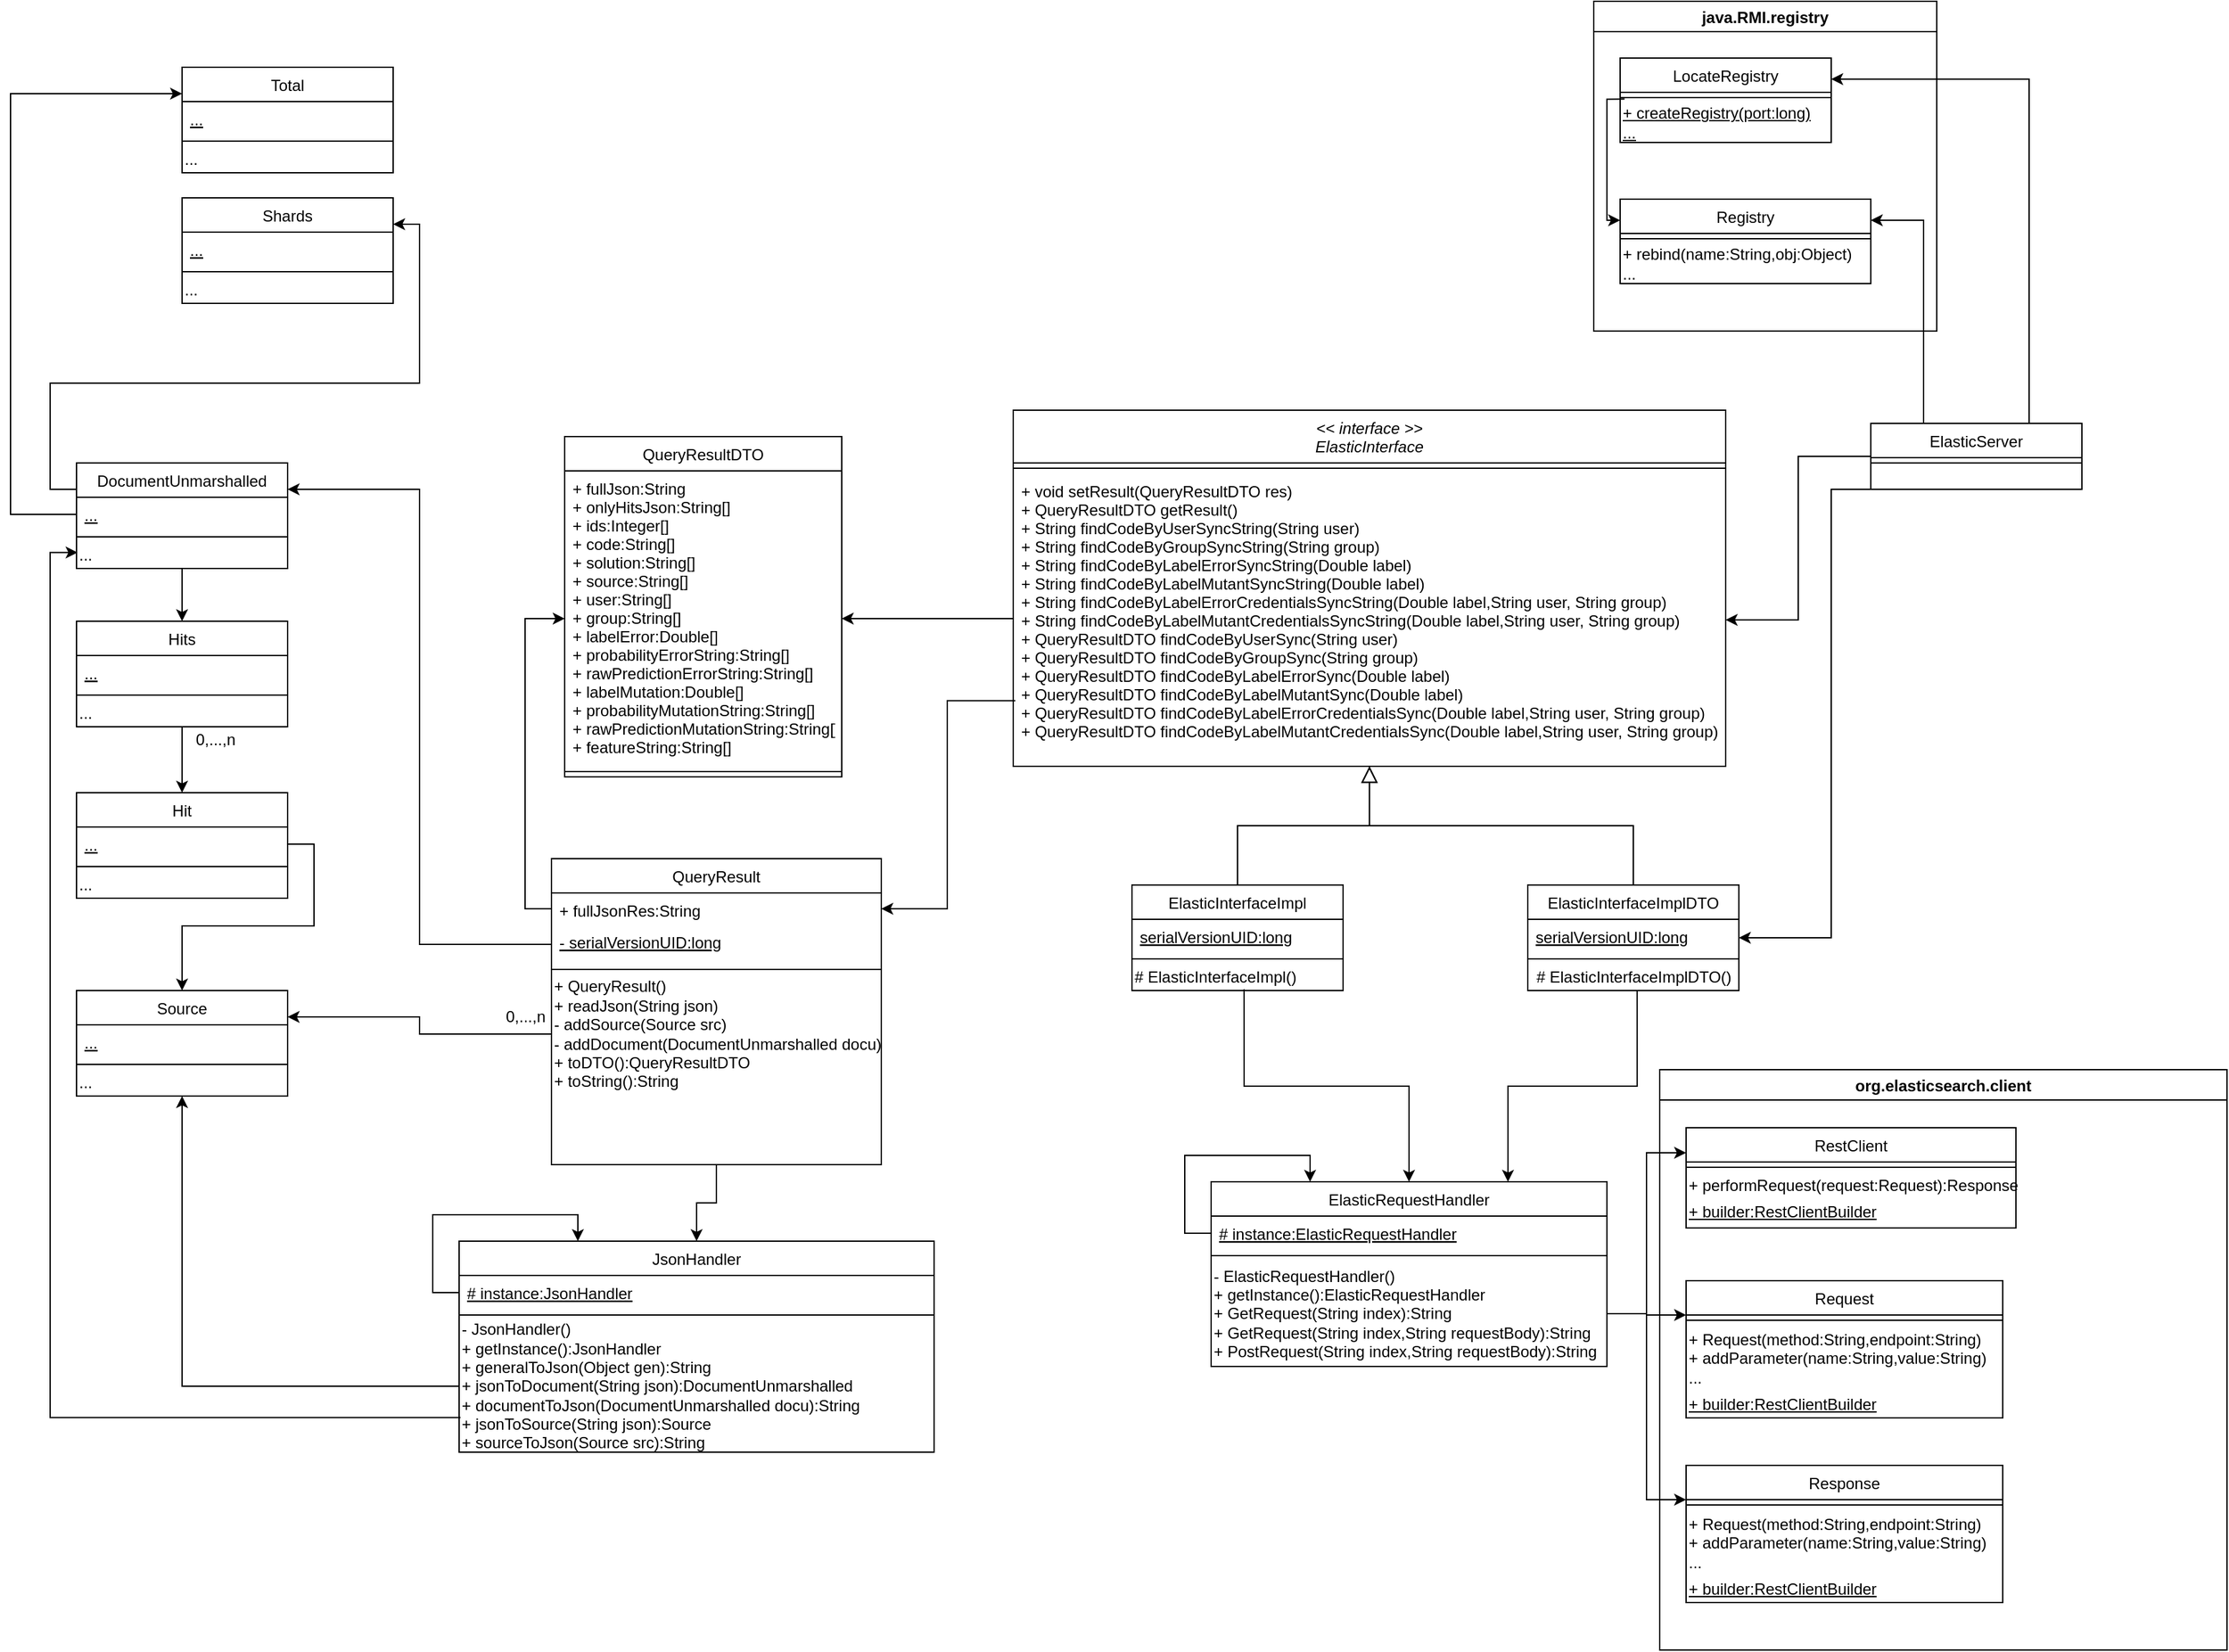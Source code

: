 <mxfile version="15.6.2" type="github"><diagram id="C5RBs43oDa-KdzZeNtuy" name="Page-1"><mxGraphModel dx="2249" dy="1893" grid="1" gridSize="10" guides="1" tooltips="1" connect="1" arrows="1" fold="1" page="1" pageScale="1" pageWidth="827" pageHeight="1169" math="0" shadow="0"><root><mxCell id="WIyWlLk6GJQsqaUBKTNV-0"/><mxCell id="WIyWlLk6GJQsqaUBKTNV-1" parent="WIyWlLk6GJQsqaUBKTNV-0"/><mxCell id="zkfFHV4jXpPFQw0GAbJ--0" value="&lt;&lt; interface &gt;&gt;&#xA;ElasticInterface" style="swimlane;fontStyle=2;align=center;verticalAlign=top;childLayout=stackLayout;horizontal=1;startSize=40;horizontalStack=0;resizeParent=1;resizeLast=0;collapsible=1;marginBottom=0;rounded=0;shadow=0;strokeWidth=1;" parent="WIyWlLk6GJQsqaUBKTNV-1" vertex="1"><mxGeometry x="-10" width="540" height="270" as="geometry"><mxRectangle x="230" y="140" width="160" height="26" as="alternateBounds"/></mxGeometry></mxCell><mxCell id="zkfFHV4jXpPFQw0GAbJ--4" value="" style="line;html=1;strokeWidth=1;align=left;verticalAlign=middle;spacingTop=-1;spacingLeft=3;spacingRight=3;rotatable=0;labelPosition=right;points=[];portConstraint=eastwest;" parent="zkfFHV4jXpPFQw0GAbJ--0" vertex="1"><mxGeometry y="40" width="540" height="8" as="geometry"/></mxCell><mxCell id="zkfFHV4jXpPFQw0GAbJ--5" value="+ void setResult(QueryResultDTO res) &#xA;+ QueryResultDTO getResult() &#xA;+ String findCodeByUserSyncString(String user) &#xA;+ String findCodeByGroupSyncString(String group) &#xA;+ String findCodeByLabelErrorSyncString(Double label) &#xA;+ String findCodeByLabelMutantSyncString(Double label) &#xA;+ String findCodeByLabelErrorCredentialsSyncString(Double label,String user, String group) &#xA;+ String findCodeByLabelMutantCredentialsSyncString(Double label,String user, String group) &#xA;+ QueryResultDTO findCodeByUserSync(String user) &#xA;+ QueryResultDTO findCodeByGroupSync(String group) &#xA;+ QueryResultDTO findCodeByLabelErrorSync(Double label) &#xA;+ QueryResultDTO findCodeByLabelMutantSync(Double label) &#xA;+ QueryResultDTO findCodeByLabelErrorCredentialsSync(Double label,String user, String group) &#xA;+ QueryResultDTO findCodeByLabelMutantCredentialsSync(Double label,String user, String group) &#xA;" style="text;align=left;verticalAlign=top;spacingLeft=4;spacingRight=4;overflow=hidden;rotatable=0;points=[[0,0.5],[1,0.5]];portConstraint=eastwest;" parent="zkfFHV4jXpPFQw0GAbJ--0" vertex="1"><mxGeometry y="48" width="540" height="222" as="geometry"/></mxCell><mxCell id="2bxaREs7knKv4sqMbuMS-79" style="edgeStyle=orthogonalEdgeStyle;rounded=0;orthogonalLoop=1;jettySize=auto;html=1;exitX=0.518;exitY=1.016;exitDx=0;exitDy=0;entryX=0.75;entryY=0;entryDx=0;entryDy=0;exitPerimeter=0;" parent="WIyWlLk6GJQsqaUBKTNV-1" source="2bxaREs7knKv4sqMbuMS-2" target="2bxaREs7knKv4sqMbuMS-27" edge="1"><mxGeometry relative="1" as="geometry"/></mxCell><mxCell id="zkfFHV4jXpPFQw0GAbJ--6" value="ElasticInterfaceImplDTO" style="swimlane;fontStyle=0;align=center;verticalAlign=top;childLayout=stackLayout;horizontal=1;startSize=26;horizontalStack=0;resizeParent=1;resizeLast=0;collapsible=1;marginBottom=0;rounded=0;shadow=0;strokeWidth=1;" parent="WIyWlLk6GJQsqaUBKTNV-1" vertex="1"><mxGeometry x="380" y="360" width="160" height="80" as="geometry"><mxRectangle x="130" y="380" width="160" height="26" as="alternateBounds"/></mxGeometry></mxCell><mxCell id="zkfFHV4jXpPFQw0GAbJ--8" value="serialVersionUID:long" style="text;align=left;verticalAlign=top;spacingLeft=4;spacingRight=4;overflow=hidden;rotatable=0;points=[[0,0.5],[1,0.5]];portConstraint=eastwest;rounded=0;shadow=0;html=0;fontStyle=4" parent="zkfFHV4jXpPFQw0GAbJ--6" vertex="1"><mxGeometry y="26" width="160" height="26" as="geometry"/></mxCell><mxCell id="zkfFHV4jXpPFQw0GAbJ--9" value="" style="line;html=1;strokeWidth=1;align=left;verticalAlign=middle;spacingTop=-1;spacingLeft=3;spacingRight=3;rotatable=0;labelPosition=right;points=[];portConstraint=eastwest;" parent="zkfFHV4jXpPFQw0GAbJ--6" vertex="1"><mxGeometry y="52" width="160" height="8" as="geometry"/></mxCell><mxCell id="2bxaREs7knKv4sqMbuMS-2" value="# ElasticInterfaceImplDTO()" style="text;html=1;align=center;verticalAlign=middle;resizable=0;points=[];autosize=1;strokeColor=none;fillColor=none;" parent="zkfFHV4jXpPFQw0GAbJ--6" vertex="1"><mxGeometry y="60" width="160" height="20" as="geometry"/></mxCell><mxCell id="zkfFHV4jXpPFQw0GAbJ--12" value="" style="endArrow=block;endSize=10;endFill=0;shadow=0;strokeWidth=1;rounded=0;edgeStyle=elbowEdgeStyle;elbow=vertical;" parent="WIyWlLk6GJQsqaUBKTNV-1" source="zkfFHV4jXpPFQw0GAbJ--6" target="zkfFHV4jXpPFQw0GAbJ--0" edge="1"><mxGeometry width="160" relative="1" as="geometry"><mxPoint x="200" y="203" as="sourcePoint"/><mxPoint x="200" y="203" as="targetPoint"/></mxGeometry></mxCell><mxCell id="2bxaREs7knKv4sqMbuMS-78" style="edgeStyle=orthogonalEdgeStyle;rounded=0;orthogonalLoop=1;jettySize=auto;html=1;exitX=0.531;exitY=0.947;exitDx=0;exitDy=0;exitPerimeter=0;" parent="WIyWlLk6GJQsqaUBKTNV-1" source="2bxaREs7knKv4sqMbuMS-0" target="2bxaREs7knKv4sqMbuMS-27" edge="1"><mxGeometry relative="1" as="geometry"/></mxCell><mxCell id="zkfFHV4jXpPFQw0GAbJ--13" value="ElasticInterfaceImpl" style="swimlane;fontStyle=0;align=center;verticalAlign=top;childLayout=stackLayout;horizontal=1;startSize=26;horizontalStack=0;resizeParent=1;resizeLast=0;collapsible=1;marginBottom=0;rounded=0;shadow=0;strokeWidth=1;" parent="WIyWlLk6GJQsqaUBKTNV-1" vertex="1"><mxGeometry x="80" y="360" width="160" height="80" as="geometry"><mxRectangle x="340" y="380" width="170" height="26" as="alternateBounds"/></mxGeometry></mxCell><mxCell id="zkfFHV4jXpPFQw0GAbJ--14" value="serialVersionUID:long" style="text;align=left;verticalAlign=top;spacingLeft=4;spacingRight=4;overflow=hidden;rotatable=0;points=[[0,0.5],[1,0.5]];portConstraint=eastwest;fontStyle=4" parent="zkfFHV4jXpPFQw0GAbJ--13" vertex="1"><mxGeometry y="26" width="160" height="26" as="geometry"/></mxCell><mxCell id="zkfFHV4jXpPFQw0GAbJ--15" value="" style="line;html=1;strokeWidth=1;align=left;verticalAlign=middle;spacingTop=-1;spacingLeft=3;spacingRight=3;rotatable=0;labelPosition=right;points=[];portConstraint=eastwest;" parent="zkfFHV4jXpPFQw0GAbJ--13" vertex="1"><mxGeometry y="52" width="160" height="8" as="geometry"/></mxCell><mxCell id="2bxaREs7knKv4sqMbuMS-0" value="# ElasticInterfaceImpl()" style="text;html=1;align=left;verticalAlign=middle;resizable=0;points=[];autosize=1;strokeColor=none;fillColor=none;" parent="zkfFHV4jXpPFQw0GAbJ--13" vertex="1"><mxGeometry y="60" width="160" height="20" as="geometry"/></mxCell><mxCell id="zkfFHV4jXpPFQw0GAbJ--16" value="" style="endArrow=block;endSize=10;endFill=0;shadow=0;strokeWidth=1;rounded=0;edgeStyle=elbowEdgeStyle;elbow=vertical;" parent="WIyWlLk6GJQsqaUBKTNV-1" source="zkfFHV4jXpPFQw0GAbJ--13" target="zkfFHV4jXpPFQw0GAbJ--0" edge="1"><mxGeometry width="160" relative="1" as="geometry"><mxPoint x="210" y="373" as="sourcePoint"/><mxPoint x="310" y="271" as="targetPoint"/></mxGeometry></mxCell><mxCell id="2bxaREs7knKv4sqMbuMS-3" value="QueryResultDTO" style="swimlane;fontStyle=0;align=center;verticalAlign=top;childLayout=stackLayout;horizontal=1;startSize=26;horizontalStack=0;resizeParent=1;resizeLast=0;collapsible=1;marginBottom=0;rounded=0;shadow=0;strokeWidth=1;" parent="WIyWlLk6GJQsqaUBKTNV-1" vertex="1"><mxGeometry x="-350" y="20" width="210" height="258" as="geometry"><mxRectangle x="130" y="380" width="160" height="26" as="alternateBounds"/></mxGeometry></mxCell><mxCell id="2bxaREs7knKv4sqMbuMS-4" value="+ fullJson:String&#xA;+ onlyHitsJson:String[]&#xA;+ ids:Integer[]&#xA;+ code:String[] &#xA;+ solution:String[] &#xA;+ source:String[] &#xA;+ user:String[] &#xA;+ group:String[] &#xA;+ labelError:Double[] &#xA;+ probabilityErrorString:String[] &#xA;+ rawPredictionErrorString:String[] &#xA;+ labelMutation:Double[] &#xA;+ probabilityMutationString:String[] &#xA;+ rawPredictionMutationString:String[] &#xA;+ featureString:String[] &#xA;" style="text;align=left;verticalAlign=top;spacingLeft=4;spacingRight=4;overflow=hidden;rotatable=0;points=[[0,0.5],[1,0.5]];portConstraint=eastwest;rounded=0;shadow=0;html=0;" parent="2bxaREs7knKv4sqMbuMS-3" vertex="1"><mxGeometry y="26" width="210" height="224" as="geometry"/></mxCell><mxCell id="2bxaREs7knKv4sqMbuMS-5" value="" style="line;html=1;strokeWidth=1;align=left;verticalAlign=middle;spacingTop=-1;spacingLeft=3;spacingRight=3;rotatable=0;labelPosition=right;points=[];portConstraint=eastwest;" parent="2bxaREs7knKv4sqMbuMS-3" vertex="1"><mxGeometry y="250" width="210" height="8" as="geometry"/></mxCell><mxCell id="2bxaREs7knKv4sqMbuMS-86" style="edgeStyle=orthogonalEdgeStyle;rounded=0;orthogonalLoop=1;jettySize=auto;html=1;exitX=0.5;exitY=1;exitDx=0;exitDy=0;" parent="WIyWlLk6GJQsqaUBKTNV-1" source="2bxaREs7knKv4sqMbuMS-7" target="2bxaREs7knKv4sqMbuMS-81" edge="1"><mxGeometry relative="1" as="geometry"/></mxCell><mxCell id="2bxaREs7knKv4sqMbuMS-7" value="QueryResult" style="swimlane;fontStyle=0;align=center;verticalAlign=top;childLayout=stackLayout;horizontal=1;startSize=26;horizontalStack=0;resizeParent=1;resizeLast=0;collapsible=1;marginBottom=0;rounded=0;shadow=0;strokeWidth=1;" parent="WIyWlLk6GJQsqaUBKTNV-1" vertex="1"><mxGeometry x="-360" y="340" width="250" height="232" as="geometry"><mxRectangle x="340" y="380" width="170" height="26" as="alternateBounds"/></mxGeometry></mxCell><mxCell id="2bxaREs7knKv4sqMbuMS-8" value="+ fullJsonRes:String&#xA;" style="text;align=left;verticalAlign=top;spacingLeft=4;spacingRight=4;overflow=hidden;rotatable=0;points=[[0,0.5],[1,0.5]];portConstraint=eastwest;fontStyle=0" parent="2bxaREs7knKv4sqMbuMS-7" vertex="1"><mxGeometry y="26" width="250" height="24" as="geometry"/></mxCell><mxCell id="2bxaREs7knKv4sqMbuMS-12" value="- serialVersionUID:long" style="text;align=left;verticalAlign=top;spacingLeft=4;spacingRight=4;overflow=hidden;rotatable=0;points=[[0,0.5],[1,0.5]];portConstraint=eastwest;fontStyle=4" parent="2bxaREs7knKv4sqMbuMS-7" vertex="1"><mxGeometry y="50" width="250" height="30" as="geometry"/></mxCell><mxCell id="2bxaREs7knKv4sqMbuMS-9" value="" style="line;html=1;strokeWidth=1;align=left;verticalAlign=middle;spacingTop=-1;spacingLeft=3;spacingRight=3;rotatable=0;labelPosition=right;points=[];portConstraint=eastwest;" parent="2bxaREs7knKv4sqMbuMS-7" vertex="1"><mxGeometry y="80" width="250" height="8" as="geometry"/></mxCell><mxCell id="2bxaREs7knKv4sqMbuMS-10" value="+ QueryResult()&lt;br&gt;+ readJson(String json)&lt;br&gt;- addSource(Source src) &lt;br&gt;- addDocument(DocumentUnmarshalled docu)&lt;br&gt;+ toDTO():QueryResultDTO&lt;br&gt;+ toString():String&lt;br&gt;" style="text;html=1;align=left;verticalAlign=middle;resizable=0;points=[];autosize=1;strokeColor=none;fillColor=none;" parent="2bxaREs7knKv4sqMbuMS-7" vertex="1"><mxGeometry y="88" width="250" height="90" as="geometry"/></mxCell><mxCell id="2bxaREs7knKv4sqMbuMS-17" style="edgeStyle=orthogonalEdgeStyle;rounded=0;orthogonalLoop=1;jettySize=auto;html=1;exitX=0;exitY=0.5;exitDx=0;exitDy=0;" parent="WIyWlLk6GJQsqaUBKTNV-1" source="2bxaREs7knKv4sqMbuMS-13" target="zkfFHV4jXpPFQw0GAbJ--5" edge="1"><mxGeometry relative="1" as="geometry"/></mxCell><mxCell id="2bxaREs7knKv4sqMbuMS-22" style="edgeStyle=orthogonalEdgeStyle;rounded=0;orthogonalLoop=1;jettySize=auto;html=1;exitX=0;exitY=0.75;exitDx=0;exitDy=0;entryX=1;entryY=0.5;entryDx=0;entryDy=0;" parent="WIyWlLk6GJQsqaUBKTNV-1" source="2bxaREs7knKv4sqMbuMS-13" target="zkfFHV4jXpPFQw0GAbJ--6" edge="1"><mxGeometry relative="1" as="geometry"><Array as="points"><mxPoint x="640" y="60"/><mxPoint x="610" y="60"/><mxPoint x="610" y="400"/></Array></mxGeometry></mxCell><mxCell id="2bxaREs7knKv4sqMbuMS-97" style="edgeStyle=orthogonalEdgeStyle;rounded=0;orthogonalLoop=1;jettySize=auto;html=1;exitX=0.25;exitY=0;exitDx=0;exitDy=0;entryX=1;entryY=0.25;entryDx=0;entryDy=0;" parent="WIyWlLk6GJQsqaUBKTNV-1" source="2bxaREs7knKv4sqMbuMS-13" target="2bxaREs7knKv4sqMbuMS-92" edge="1"><mxGeometry relative="1" as="geometry"/></mxCell><mxCell id="2bxaREs7knKv4sqMbuMS-98" style="edgeStyle=orthogonalEdgeStyle;rounded=0;orthogonalLoop=1;jettySize=auto;html=1;exitX=0.75;exitY=0;exitDx=0;exitDy=0;entryX=1;entryY=0.25;entryDx=0;entryDy=0;" parent="WIyWlLk6GJQsqaUBKTNV-1" source="2bxaREs7knKv4sqMbuMS-13" target="2bxaREs7knKv4sqMbuMS-90" edge="1"><mxGeometry relative="1" as="geometry"><Array as="points"><mxPoint x="760" y="-251"/></Array></mxGeometry></mxCell><mxCell id="2bxaREs7knKv4sqMbuMS-13" value="ElasticServer" style="swimlane;fontStyle=0;align=center;verticalAlign=top;childLayout=stackLayout;horizontal=1;startSize=26;horizontalStack=0;resizeParent=1;resizeLast=0;collapsible=1;marginBottom=0;rounded=0;shadow=0;strokeWidth=1;" parent="WIyWlLk6GJQsqaUBKTNV-1" vertex="1"><mxGeometry x="640" y="10" width="160" height="50" as="geometry"><mxRectangle x="340" y="380" width="170" height="26" as="alternateBounds"/></mxGeometry></mxCell><mxCell id="2bxaREs7knKv4sqMbuMS-15" value="" style="line;html=1;strokeWidth=1;align=left;verticalAlign=middle;spacingTop=-1;spacingLeft=3;spacingRight=3;rotatable=0;labelPosition=right;points=[];portConstraint=eastwest;" parent="2bxaREs7knKv4sqMbuMS-13" vertex="1"><mxGeometry y="26" width="160" height="8" as="geometry"/></mxCell><mxCell id="2bxaREs7knKv4sqMbuMS-18" style="edgeStyle=orthogonalEdgeStyle;rounded=0;orthogonalLoop=1;jettySize=auto;html=1;exitX=0;exitY=0.5;exitDx=0;exitDy=0;" parent="WIyWlLk6GJQsqaUBKTNV-1" source="zkfFHV4jXpPFQw0GAbJ--5" target="2bxaREs7knKv4sqMbuMS-4" edge="1"><mxGeometry relative="1" as="geometry"><Array as="points"><mxPoint x="-10" y="158"/></Array></mxGeometry></mxCell><mxCell id="2bxaREs7knKv4sqMbuMS-20" style="edgeStyle=orthogonalEdgeStyle;rounded=0;orthogonalLoop=1;jettySize=auto;html=1;exitX=0.003;exitY=0.776;exitDx=0;exitDy=0;exitPerimeter=0;" parent="WIyWlLk6GJQsqaUBKTNV-1" source="zkfFHV4jXpPFQw0GAbJ--5" target="2bxaREs7knKv4sqMbuMS-8" edge="1"><mxGeometry relative="1" as="geometry"/></mxCell><mxCell id="2bxaREs7knKv4sqMbuMS-21" style="edgeStyle=orthogonalEdgeStyle;rounded=0;orthogonalLoop=1;jettySize=auto;html=1;entryX=0;entryY=0.5;entryDx=0;entryDy=0;" parent="WIyWlLk6GJQsqaUBKTNV-1" source="2bxaREs7knKv4sqMbuMS-8" target="2bxaREs7knKv4sqMbuMS-4" edge="1"><mxGeometry relative="1" as="geometry"/></mxCell><mxCell id="2bxaREs7knKv4sqMbuMS-23" value="DocumentUnmarshalled" style="swimlane;fontStyle=0;align=center;verticalAlign=top;childLayout=stackLayout;horizontal=1;startSize=26;horizontalStack=0;resizeParent=1;resizeLast=0;collapsible=1;marginBottom=0;rounded=0;shadow=0;strokeWidth=1;" parent="WIyWlLk6GJQsqaUBKTNV-1" vertex="1"><mxGeometry x="-720" y="40" width="160" height="80" as="geometry"><mxRectangle x="340" y="380" width="170" height="26" as="alternateBounds"/></mxGeometry></mxCell><mxCell id="2bxaREs7knKv4sqMbuMS-24" value="..." style="text;align=left;verticalAlign=top;spacingLeft=4;spacingRight=4;overflow=hidden;rotatable=0;points=[[0,0.5],[1,0.5]];portConstraint=eastwest;fontStyle=4" parent="2bxaREs7knKv4sqMbuMS-23" vertex="1"><mxGeometry y="26" width="160" height="26" as="geometry"/></mxCell><mxCell id="2bxaREs7knKv4sqMbuMS-25" value="" style="line;html=1;strokeWidth=1;align=left;verticalAlign=middle;spacingTop=-1;spacingLeft=3;spacingRight=3;rotatable=0;labelPosition=right;points=[];portConstraint=eastwest;" parent="2bxaREs7knKv4sqMbuMS-23" vertex="1"><mxGeometry y="52" width="160" height="8" as="geometry"/></mxCell><mxCell id="2bxaREs7knKv4sqMbuMS-26" value="..." style="text;html=1;align=left;verticalAlign=middle;resizable=0;points=[];autosize=1;strokeColor=none;fillColor=none;" parent="2bxaREs7knKv4sqMbuMS-23" vertex="1"><mxGeometry y="60" width="160" height="20" as="geometry"/></mxCell><mxCell id="2bxaREs7knKv4sqMbuMS-27" value="ElasticRequestHandler" style="swimlane;fontStyle=0;align=center;verticalAlign=top;childLayout=stackLayout;horizontal=1;startSize=26;horizontalStack=0;resizeParent=1;resizeLast=0;collapsible=1;marginBottom=0;rounded=0;shadow=0;strokeWidth=1;" parent="WIyWlLk6GJQsqaUBKTNV-1" vertex="1"><mxGeometry x="140" y="585" width="300" height="140" as="geometry"><mxRectangle x="130" y="380" width="160" height="26" as="alternateBounds"/></mxGeometry></mxCell><mxCell id="2bxaREs7knKv4sqMbuMS-80" style="edgeStyle=orthogonalEdgeStyle;rounded=0;orthogonalLoop=1;jettySize=auto;html=1;exitX=0;exitY=0.5;exitDx=0;exitDy=0;entryX=0.25;entryY=0;entryDx=0;entryDy=0;" parent="2bxaREs7knKv4sqMbuMS-27" source="2bxaREs7knKv4sqMbuMS-28" target="2bxaREs7knKv4sqMbuMS-27" edge="1"><mxGeometry relative="1" as="geometry"><Array as="points"><mxPoint x="-20" y="39"/><mxPoint x="-20" y="-20"/><mxPoint x="75" y="-20"/></Array></mxGeometry></mxCell><mxCell id="2bxaREs7knKv4sqMbuMS-28" value="# instance:ElasticRequestHandler" style="text;align=left;verticalAlign=top;spacingLeft=4;spacingRight=4;overflow=hidden;rotatable=0;points=[[0,0.5],[1,0.5]];portConstraint=eastwest;rounded=0;shadow=0;html=0;fontStyle=4" parent="2bxaREs7knKv4sqMbuMS-27" vertex="1"><mxGeometry y="26" width="300" height="26" as="geometry"/></mxCell><mxCell id="2bxaREs7knKv4sqMbuMS-29" value="" style="line;html=1;strokeWidth=1;align=left;verticalAlign=middle;spacingTop=-1;spacingLeft=3;spacingRight=3;rotatable=0;labelPosition=right;points=[];portConstraint=eastwest;" parent="2bxaREs7knKv4sqMbuMS-27" vertex="1"><mxGeometry y="52" width="300" height="8" as="geometry"/></mxCell><mxCell id="2bxaREs7knKv4sqMbuMS-30" value="- ElasticRequestHandler()&lt;br&gt;+ getInstance():ElasticRequestHandler&lt;br&gt;+ GetRequest(String index):String&lt;br&gt;+ GetRequest(String index,String requestBody):String&lt;br&gt;+ PostRequest(String index,String requestBody):String&lt;br&gt;" style="text;html=1;align=left;verticalAlign=middle;resizable=0;points=[];autosize=1;strokeColor=none;fillColor=none;" parent="2bxaREs7knKv4sqMbuMS-27" vertex="1"><mxGeometry y="60" width="300" height="80" as="geometry"/></mxCell><mxCell id="2bxaREs7knKv4sqMbuMS-31" value="Hit" style="swimlane;fontStyle=0;align=center;verticalAlign=top;childLayout=stackLayout;horizontal=1;startSize=26;horizontalStack=0;resizeParent=1;resizeLast=0;collapsible=1;marginBottom=0;rounded=0;shadow=0;strokeWidth=1;" parent="WIyWlLk6GJQsqaUBKTNV-1" vertex="1"><mxGeometry x="-720" y="290" width="160" height="80" as="geometry"><mxRectangle x="340" y="380" width="170" height="26" as="alternateBounds"/></mxGeometry></mxCell><mxCell id="2bxaREs7knKv4sqMbuMS-32" value="..." style="text;align=left;verticalAlign=top;spacingLeft=4;spacingRight=4;overflow=hidden;rotatable=0;points=[[0,0.5],[1,0.5]];portConstraint=eastwest;fontStyle=4" parent="2bxaREs7knKv4sqMbuMS-31" vertex="1"><mxGeometry y="26" width="160" height="26" as="geometry"/></mxCell><mxCell id="2bxaREs7knKv4sqMbuMS-33" value="" style="line;html=1;strokeWidth=1;align=left;verticalAlign=middle;spacingTop=-1;spacingLeft=3;spacingRight=3;rotatable=0;labelPosition=right;points=[];portConstraint=eastwest;" parent="2bxaREs7knKv4sqMbuMS-31" vertex="1"><mxGeometry y="52" width="160" height="8" as="geometry"/></mxCell><mxCell id="2bxaREs7knKv4sqMbuMS-34" value="..." style="text;html=1;align=left;verticalAlign=middle;resizable=0;points=[];autosize=1;strokeColor=none;fillColor=none;" parent="2bxaREs7knKv4sqMbuMS-31" vertex="1"><mxGeometry y="60" width="160" height="20" as="geometry"/></mxCell><mxCell id="2bxaREs7knKv4sqMbuMS-35" value="Hits" style="swimlane;fontStyle=0;align=center;verticalAlign=top;childLayout=stackLayout;horizontal=1;startSize=26;horizontalStack=0;resizeParent=1;resizeLast=0;collapsible=1;marginBottom=0;rounded=0;shadow=0;strokeWidth=1;" parent="WIyWlLk6GJQsqaUBKTNV-1" vertex="1"><mxGeometry x="-720" y="160" width="160" height="80" as="geometry"><mxRectangle x="340" y="380" width="170" height="26" as="alternateBounds"/></mxGeometry></mxCell><mxCell id="2bxaREs7knKv4sqMbuMS-36" value="..." style="text;align=left;verticalAlign=top;spacingLeft=4;spacingRight=4;overflow=hidden;rotatable=0;points=[[0,0.5],[1,0.5]];portConstraint=eastwest;fontStyle=4" parent="2bxaREs7knKv4sqMbuMS-35" vertex="1"><mxGeometry y="26" width="160" height="26" as="geometry"/></mxCell><mxCell id="2bxaREs7knKv4sqMbuMS-37" value="" style="line;html=1;strokeWidth=1;align=left;verticalAlign=middle;spacingTop=-1;spacingLeft=3;spacingRight=3;rotatable=0;labelPosition=right;points=[];portConstraint=eastwest;" parent="2bxaREs7knKv4sqMbuMS-35" vertex="1"><mxGeometry y="52" width="160" height="8" as="geometry"/></mxCell><mxCell id="2bxaREs7knKv4sqMbuMS-38" value="..." style="text;html=1;align=left;verticalAlign=middle;resizable=0;points=[];autosize=1;strokeColor=none;fillColor=none;" parent="2bxaREs7knKv4sqMbuMS-35" vertex="1"><mxGeometry y="60" width="160" height="20" as="geometry"/></mxCell><mxCell id="2bxaREs7knKv4sqMbuMS-39" value="Total" style="swimlane;fontStyle=0;align=center;verticalAlign=top;childLayout=stackLayout;horizontal=1;startSize=26;horizontalStack=0;resizeParent=1;resizeLast=0;collapsible=1;marginBottom=0;rounded=0;shadow=0;strokeWidth=1;" parent="WIyWlLk6GJQsqaUBKTNV-1" vertex="1"><mxGeometry x="-640" y="-260" width="160" height="80" as="geometry"><mxRectangle x="340" y="380" width="170" height="26" as="alternateBounds"/></mxGeometry></mxCell><mxCell id="2bxaREs7knKv4sqMbuMS-40" value="..." style="text;align=left;verticalAlign=top;spacingLeft=4;spacingRight=4;overflow=hidden;rotatable=0;points=[[0,0.5],[1,0.5]];portConstraint=eastwest;fontStyle=4" parent="2bxaREs7knKv4sqMbuMS-39" vertex="1"><mxGeometry y="26" width="160" height="26" as="geometry"/></mxCell><mxCell id="2bxaREs7knKv4sqMbuMS-41" value="" style="line;html=1;strokeWidth=1;align=left;verticalAlign=middle;spacingTop=-1;spacingLeft=3;spacingRight=3;rotatable=0;labelPosition=right;points=[];portConstraint=eastwest;" parent="2bxaREs7knKv4sqMbuMS-39" vertex="1"><mxGeometry y="52" width="160" height="8" as="geometry"/></mxCell><mxCell id="2bxaREs7knKv4sqMbuMS-42" value="..." style="text;html=1;align=left;verticalAlign=middle;resizable=0;points=[];autosize=1;strokeColor=none;fillColor=none;" parent="2bxaREs7knKv4sqMbuMS-39" vertex="1"><mxGeometry y="60" width="160" height="20" as="geometry"/></mxCell><mxCell id="2bxaREs7knKv4sqMbuMS-43" value="Shards" style="swimlane;fontStyle=0;align=center;verticalAlign=top;childLayout=stackLayout;horizontal=1;startSize=26;horizontalStack=0;resizeParent=1;resizeLast=0;collapsible=1;marginBottom=0;rounded=0;shadow=0;strokeWidth=1;" parent="WIyWlLk6GJQsqaUBKTNV-1" vertex="1"><mxGeometry x="-640" y="-161" width="160" height="80" as="geometry"><mxRectangle x="340" y="380" width="170" height="26" as="alternateBounds"/></mxGeometry></mxCell><mxCell id="2bxaREs7knKv4sqMbuMS-44" value="..." style="text;align=left;verticalAlign=top;spacingLeft=4;spacingRight=4;overflow=hidden;rotatable=0;points=[[0,0.5],[1,0.5]];portConstraint=eastwest;fontStyle=4" parent="2bxaREs7knKv4sqMbuMS-43" vertex="1"><mxGeometry y="26" width="160" height="26" as="geometry"/></mxCell><mxCell id="2bxaREs7knKv4sqMbuMS-45" value="" style="line;html=1;strokeWidth=1;align=left;verticalAlign=middle;spacingTop=-1;spacingLeft=3;spacingRight=3;rotatable=0;labelPosition=right;points=[];portConstraint=eastwest;" parent="2bxaREs7knKv4sqMbuMS-43" vertex="1"><mxGeometry y="52" width="160" height="8" as="geometry"/></mxCell><mxCell id="2bxaREs7knKv4sqMbuMS-46" value="..." style="text;html=1;align=left;verticalAlign=middle;resizable=0;points=[];autosize=1;strokeColor=none;fillColor=none;" parent="2bxaREs7knKv4sqMbuMS-43" vertex="1"><mxGeometry y="60" width="160" height="20" as="geometry"/></mxCell><mxCell id="2bxaREs7knKv4sqMbuMS-47" value="Source" style="swimlane;fontStyle=0;align=center;verticalAlign=top;childLayout=stackLayout;horizontal=1;startSize=26;horizontalStack=0;resizeParent=1;resizeLast=0;collapsible=1;marginBottom=0;rounded=0;shadow=0;strokeWidth=1;" parent="WIyWlLk6GJQsqaUBKTNV-1" vertex="1"><mxGeometry x="-720" y="440" width="160" height="80" as="geometry"><mxRectangle x="340" y="380" width="170" height="26" as="alternateBounds"/></mxGeometry></mxCell><mxCell id="2bxaREs7knKv4sqMbuMS-48" value="..." style="text;align=left;verticalAlign=top;spacingLeft=4;spacingRight=4;overflow=hidden;rotatable=0;points=[[0,0.5],[1,0.5]];portConstraint=eastwest;fontStyle=4" parent="2bxaREs7knKv4sqMbuMS-47" vertex="1"><mxGeometry y="26" width="160" height="26" as="geometry"/></mxCell><mxCell id="2bxaREs7knKv4sqMbuMS-49" value="" style="line;html=1;strokeWidth=1;align=left;verticalAlign=middle;spacingTop=-1;spacingLeft=3;spacingRight=3;rotatable=0;labelPosition=right;points=[];portConstraint=eastwest;" parent="2bxaREs7knKv4sqMbuMS-47" vertex="1"><mxGeometry y="52" width="160" height="8" as="geometry"/></mxCell><mxCell id="2bxaREs7knKv4sqMbuMS-50" value="..." style="text;html=1;align=left;verticalAlign=middle;resizable=0;points=[];autosize=1;strokeColor=none;fillColor=none;" parent="2bxaREs7knKv4sqMbuMS-47" vertex="1"><mxGeometry y="60" width="160" height="20" as="geometry"/></mxCell><mxCell id="2bxaREs7knKv4sqMbuMS-51" style="edgeStyle=orthogonalEdgeStyle;rounded=0;orthogonalLoop=1;jettySize=auto;html=1;exitX=1;exitY=0.5;exitDx=0;exitDy=0;entryX=0.5;entryY=0;entryDx=0;entryDy=0;" parent="WIyWlLk6GJQsqaUBKTNV-1" source="2bxaREs7knKv4sqMbuMS-32" target="2bxaREs7knKv4sqMbuMS-47" edge="1"><mxGeometry relative="1" as="geometry"/></mxCell><mxCell id="2bxaREs7knKv4sqMbuMS-52" style="edgeStyle=orthogonalEdgeStyle;rounded=0;orthogonalLoop=1;jettySize=auto;html=1;entryX=0.5;entryY=0;entryDx=0;entryDy=0;" parent="WIyWlLk6GJQsqaUBKTNV-1" source="2bxaREs7knKv4sqMbuMS-38" target="2bxaREs7knKv4sqMbuMS-31" edge="1"><mxGeometry relative="1" as="geometry"><mxPoint x="-640" y="240" as="sourcePoint"/></mxGeometry></mxCell><mxCell id="2bxaREs7knKv4sqMbuMS-53" style="edgeStyle=orthogonalEdgeStyle;rounded=0;orthogonalLoop=1;jettySize=auto;html=1;entryX=0.5;entryY=0;entryDx=0;entryDy=0;" parent="WIyWlLk6GJQsqaUBKTNV-1" source="2bxaREs7knKv4sqMbuMS-26" target="2bxaREs7knKv4sqMbuMS-35" edge="1"><mxGeometry relative="1" as="geometry"/></mxCell><mxCell id="2bxaREs7knKv4sqMbuMS-54" value="0,...,n" style="text;html=1;align=center;verticalAlign=middle;resizable=0;points=[];autosize=1;strokeColor=none;fillColor=none;" parent="WIyWlLk6GJQsqaUBKTNV-1" vertex="1"><mxGeometry x="-640" y="240" width="50" height="20" as="geometry"/></mxCell><mxCell id="2bxaREs7knKv4sqMbuMS-55" style="edgeStyle=orthogonalEdgeStyle;rounded=0;orthogonalLoop=1;jettySize=auto;html=1;exitX=0;exitY=0.5;exitDx=0;exitDy=0;entryX=0;entryY=0.25;entryDx=0;entryDy=0;" parent="WIyWlLk6GJQsqaUBKTNV-1" source="2bxaREs7knKv4sqMbuMS-24" target="2bxaREs7knKv4sqMbuMS-39" edge="1"><mxGeometry relative="1" as="geometry"><Array as="points"><mxPoint x="-770" y="79"/><mxPoint x="-770" y="-240"/></Array></mxGeometry></mxCell><mxCell id="2bxaREs7knKv4sqMbuMS-56" style="edgeStyle=orthogonalEdgeStyle;rounded=0;orthogonalLoop=1;jettySize=auto;html=1;exitX=0;exitY=0.25;exitDx=0;exitDy=0;entryX=1;entryY=0.25;entryDx=0;entryDy=0;" parent="WIyWlLk6GJQsqaUBKTNV-1" source="2bxaREs7knKv4sqMbuMS-23" target="2bxaREs7knKv4sqMbuMS-43" edge="1"><mxGeometry relative="1" as="geometry"/></mxCell><mxCell id="2bxaREs7knKv4sqMbuMS-57" style="edgeStyle=orthogonalEdgeStyle;rounded=0;orthogonalLoop=1;jettySize=auto;html=1;entryX=1;entryY=0.25;entryDx=0;entryDy=0;" parent="WIyWlLk6GJQsqaUBKTNV-1" source="2bxaREs7knKv4sqMbuMS-12" target="2bxaREs7knKv4sqMbuMS-23" edge="1"><mxGeometry relative="1" as="geometry"/></mxCell><mxCell id="2bxaREs7knKv4sqMbuMS-58" style="edgeStyle=orthogonalEdgeStyle;rounded=0;orthogonalLoop=1;jettySize=auto;html=1;entryX=1;entryY=0.25;entryDx=0;entryDy=0;" parent="WIyWlLk6GJQsqaUBKTNV-1" source="2bxaREs7knKv4sqMbuMS-10" target="2bxaREs7knKv4sqMbuMS-47" edge="1"><mxGeometry relative="1" as="geometry"/></mxCell><mxCell id="2bxaREs7knKv4sqMbuMS-59" value="0,...,n" style="text;html=1;align=center;verticalAlign=middle;resizable=0;points=[];autosize=1;strokeColor=none;fillColor=none;" parent="WIyWlLk6GJQsqaUBKTNV-1" vertex="1"><mxGeometry x="-405" y="450" width="50" height="20" as="geometry"/></mxCell><mxCell id="2bxaREs7knKv4sqMbuMS-60" value="org.elasticsearch.client" style="swimlane;align=center;" parent="WIyWlLk6GJQsqaUBKTNV-1" vertex="1"><mxGeometry x="480" y="500" width="430" height="440" as="geometry"/></mxCell><mxCell id="2bxaREs7knKv4sqMbuMS-61" value="RestClient" style="swimlane;fontStyle=0;align=center;verticalAlign=top;childLayout=stackLayout;horizontal=1;startSize=26;horizontalStack=0;resizeParent=1;resizeLast=0;collapsible=1;marginBottom=0;rounded=0;shadow=0;strokeWidth=1;" parent="2bxaREs7knKv4sqMbuMS-60" vertex="1"><mxGeometry x="20" y="44" width="250" height="76" as="geometry"><mxRectangle x="130" y="380" width="160" height="26" as="alternateBounds"/></mxGeometry></mxCell><mxCell id="2bxaREs7knKv4sqMbuMS-63" value="" style="line;html=1;strokeWidth=1;align=left;verticalAlign=middle;spacingTop=-1;spacingLeft=3;spacingRight=3;rotatable=0;labelPosition=right;points=[];portConstraint=eastwest;" parent="2bxaREs7knKv4sqMbuMS-61" vertex="1"><mxGeometry y="26" width="250" height="8" as="geometry"/></mxCell><mxCell id="2bxaREs7knKv4sqMbuMS-64" value="+ performRequest(request:Request):Response" style="text;html=1;align=left;verticalAlign=middle;resizable=0;points=[];autosize=1;strokeColor=none;fillColor=none;" parent="2bxaREs7knKv4sqMbuMS-61" vertex="1"><mxGeometry y="34" width="250" height="20" as="geometry"/></mxCell><mxCell id="2bxaREs7knKv4sqMbuMS-65" value="&lt;div align=&quot;left&quot;&gt;+ builder:RestClientBuilder&lt;br&gt;&lt;/div&gt;" style="text;html=1;align=left;verticalAlign=middle;resizable=0;points=[];autosize=1;strokeColor=none;fillColor=none;fontStyle=4" parent="2bxaREs7knKv4sqMbuMS-61" vertex="1"><mxGeometry y="54" width="250" height="20" as="geometry"/></mxCell><mxCell id="2bxaREs7knKv4sqMbuMS-68" value="Request" style="swimlane;fontStyle=0;align=center;verticalAlign=top;childLayout=stackLayout;horizontal=1;startSize=26;horizontalStack=0;resizeParent=1;resizeLast=0;collapsible=1;marginBottom=0;rounded=0;shadow=0;strokeWidth=1;" parent="2bxaREs7knKv4sqMbuMS-60" vertex="1"><mxGeometry x="20" y="160" width="240" height="104" as="geometry"><mxRectangle x="130" y="380" width="160" height="26" as="alternateBounds"/></mxGeometry></mxCell><mxCell id="2bxaREs7knKv4sqMbuMS-69" value="" style="line;html=1;strokeWidth=1;align=left;verticalAlign=middle;spacingTop=-1;spacingLeft=3;spacingRight=3;rotatable=0;labelPosition=right;points=[];portConstraint=eastwest;" parent="2bxaREs7knKv4sqMbuMS-68" vertex="1"><mxGeometry y="26" width="240" height="8" as="geometry"/></mxCell><mxCell id="2bxaREs7knKv4sqMbuMS-70" value="&lt;div&gt;+ Request(method:String,endpoint:String)&lt;/div&gt;&lt;div&gt;+ addParameter(name:String,value:String)&lt;/div&gt;..." style="text;html=1;align=left;verticalAlign=middle;resizable=0;points=[];autosize=1;strokeColor=none;fillColor=none;" parent="2bxaREs7knKv4sqMbuMS-68" vertex="1"><mxGeometry y="34" width="240" height="50" as="geometry"/></mxCell><mxCell id="2bxaREs7knKv4sqMbuMS-71" value="&lt;div align=&quot;left&quot;&gt;+ builder:RestClientBuilder&lt;br&gt;&lt;/div&gt;" style="text;html=1;align=left;verticalAlign=middle;resizable=0;points=[];autosize=1;strokeColor=none;fillColor=none;fontStyle=4" parent="2bxaREs7knKv4sqMbuMS-68" vertex="1"><mxGeometry y="84" width="240" height="20" as="geometry"/></mxCell><mxCell id="2bxaREs7knKv4sqMbuMS-73" value="Response" style="swimlane;fontStyle=0;align=center;verticalAlign=top;childLayout=stackLayout;horizontal=1;startSize=26;horizontalStack=0;resizeParent=1;resizeLast=0;collapsible=1;marginBottom=0;rounded=0;shadow=0;strokeWidth=1;" parent="2bxaREs7knKv4sqMbuMS-60" vertex="1"><mxGeometry x="20" y="300" width="240" height="104" as="geometry"><mxRectangle x="130" y="380" width="160" height="26" as="alternateBounds"/></mxGeometry></mxCell><mxCell id="2bxaREs7knKv4sqMbuMS-74" value="" style="line;html=1;strokeWidth=1;align=left;verticalAlign=middle;spacingTop=-1;spacingLeft=3;spacingRight=3;rotatable=0;labelPosition=right;points=[];portConstraint=eastwest;" parent="2bxaREs7knKv4sqMbuMS-73" vertex="1"><mxGeometry y="26" width="240" height="8" as="geometry"/></mxCell><mxCell id="2bxaREs7knKv4sqMbuMS-75" value="&lt;div&gt;+ Request(method:String,endpoint:String)&lt;/div&gt;&lt;div&gt;+ addParameter(name:String,value:String)&lt;/div&gt;..." style="text;html=1;align=left;verticalAlign=middle;resizable=0;points=[];autosize=1;strokeColor=none;fillColor=none;" parent="2bxaREs7knKv4sqMbuMS-73" vertex="1"><mxGeometry y="34" width="240" height="50" as="geometry"/></mxCell><mxCell id="2bxaREs7knKv4sqMbuMS-76" value="&lt;div align=&quot;left&quot;&gt;+ builder:RestClientBuilder&lt;br&gt;&lt;/div&gt;" style="text;html=1;align=left;verticalAlign=middle;resizable=0;points=[];autosize=1;strokeColor=none;fillColor=none;fontStyle=4" parent="2bxaREs7knKv4sqMbuMS-73" vertex="1"><mxGeometry y="84" width="240" height="20" as="geometry"/></mxCell><mxCell id="2bxaREs7knKv4sqMbuMS-67" style="edgeStyle=orthogonalEdgeStyle;rounded=0;orthogonalLoop=1;jettySize=auto;html=1;entryX=0;entryY=0.25;entryDx=0;entryDy=0;" parent="WIyWlLk6GJQsqaUBKTNV-1" source="2bxaREs7knKv4sqMbuMS-30" target="2bxaREs7knKv4sqMbuMS-61" edge="1"><mxGeometry relative="1" as="geometry"/></mxCell><mxCell id="2bxaREs7knKv4sqMbuMS-72" style="edgeStyle=orthogonalEdgeStyle;rounded=0;orthogonalLoop=1;jettySize=auto;html=1;entryX=0;entryY=0.25;entryDx=0;entryDy=0;" parent="WIyWlLk6GJQsqaUBKTNV-1" source="2bxaREs7knKv4sqMbuMS-30" target="2bxaREs7knKv4sqMbuMS-68" edge="1"><mxGeometry relative="1" as="geometry"/></mxCell><mxCell id="2bxaREs7knKv4sqMbuMS-77" style="edgeStyle=orthogonalEdgeStyle;rounded=0;orthogonalLoop=1;jettySize=auto;html=1;entryX=0;entryY=0.25;entryDx=0;entryDy=0;" parent="WIyWlLk6GJQsqaUBKTNV-1" source="2bxaREs7knKv4sqMbuMS-30" target="2bxaREs7knKv4sqMbuMS-73" edge="1"><mxGeometry relative="1" as="geometry"/></mxCell><mxCell id="2bxaREs7knKv4sqMbuMS-81" value="JsonHandler" style="swimlane;fontStyle=0;align=center;verticalAlign=top;childLayout=stackLayout;horizontal=1;startSize=26;horizontalStack=0;resizeParent=1;resizeLast=0;collapsible=1;marginBottom=0;rounded=0;shadow=0;strokeWidth=1;" parent="WIyWlLk6GJQsqaUBKTNV-1" vertex="1"><mxGeometry x="-430" y="630" width="360" height="160" as="geometry"><mxRectangle x="130" y="380" width="160" height="26" as="alternateBounds"/></mxGeometry></mxCell><mxCell id="2bxaREs7knKv4sqMbuMS-82" style="edgeStyle=orthogonalEdgeStyle;rounded=0;orthogonalLoop=1;jettySize=auto;html=1;exitX=0;exitY=0.5;exitDx=0;exitDy=0;entryX=0.25;entryY=0;entryDx=0;entryDy=0;" parent="2bxaREs7knKv4sqMbuMS-81" source="2bxaREs7knKv4sqMbuMS-83" target="2bxaREs7knKv4sqMbuMS-81" edge="1"><mxGeometry relative="1" as="geometry"><Array as="points"><mxPoint x="-20" y="39"/><mxPoint x="-20" y="-20"/><mxPoint x="90" y="-20"/></Array></mxGeometry></mxCell><mxCell id="2bxaREs7knKv4sqMbuMS-83" value="# instance:JsonHandler" style="text;align=left;verticalAlign=top;spacingLeft=4;spacingRight=4;overflow=hidden;rotatable=0;points=[[0,0.5],[1,0.5]];portConstraint=eastwest;rounded=0;shadow=0;html=0;fontStyle=4" parent="2bxaREs7knKv4sqMbuMS-81" vertex="1"><mxGeometry y="26" width="360" height="26" as="geometry"/></mxCell><mxCell id="2bxaREs7knKv4sqMbuMS-84" value="" style="line;html=1;strokeWidth=1;align=left;verticalAlign=middle;spacingTop=-1;spacingLeft=3;spacingRight=3;rotatable=0;labelPosition=right;points=[];portConstraint=eastwest;" parent="2bxaREs7knKv4sqMbuMS-81" vertex="1"><mxGeometry y="52" width="360" height="8" as="geometry"/></mxCell><mxCell id="2bxaREs7knKv4sqMbuMS-85" value="- JsonHandler()&lt;br&gt;&lt;div&gt;+ getInstance():JsonHandler&lt;/div&gt;&lt;div&gt;+ generalToJson(Object gen):String&lt;/div&gt;+ jsonToDocument(String json):DocumentUnmarshalled&lt;br&gt;+ documentToJson(DocumentUnmarshalled docu):String&lt;br&gt;+ jsonToSource(String json):Source&lt;br&gt;+ sourceToJson(Source src):String " style="text;html=1;align=left;verticalAlign=middle;resizable=0;points=[];autosize=1;strokeColor=none;fillColor=none;" parent="2bxaREs7knKv4sqMbuMS-81" vertex="1"><mxGeometry y="60" width="360" height="100" as="geometry"/></mxCell><mxCell id="2bxaREs7knKv4sqMbuMS-87" style="edgeStyle=orthogonalEdgeStyle;rounded=0;orthogonalLoop=1;jettySize=auto;html=1;" parent="WIyWlLk6GJQsqaUBKTNV-1" source="2bxaREs7knKv4sqMbuMS-85" target="2bxaREs7knKv4sqMbuMS-50" edge="1"><mxGeometry relative="1" as="geometry"/></mxCell><mxCell id="2bxaREs7knKv4sqMbuMS-88" style="edgeStyle=orthogonalEdgeStyle;rounded=0;orthogonalLoop=1;jettySize=auto;html=1;entryX=0.005;entryY=0.395;entryDx=0;entryDy=0;entryPerimeter=0;exitX=0.003;exitY=0.738;exitDx=0;exitDy=0;exitPerimeter=0;" parent="WIyWlLk6GJQsqaUBKTNV-1" source="2bxaREs7knKv4sqMbuMS-85" target="2bxaREs7knKv4sqMbuMS-26" edge="1"><mxGeometry relative="1" as="geometry"/></mxCell><mxCell id="2bxaREs7knKv4sqMbuMS-89" value="java.RMI.registry" style="swimlane;align=center;" parent="WIyWlLk6GJQsqaUBKTNV-1" vertex="1"><mxGeometry x="430" y="-310" width="260" height="250" as="geometry"/></mxCell><mxCell id="2bxaREs7knKv4sqMbuMS-96" style="edgeStyle=orthogonalEdgeStyle;rounded=0;orthogonalLoop=1;jettySize=auto;html=1;exitX=0.021;exitY=-0.095;exitDx=0;exitDy=0;entryX=0;entryY=0.25;entryDx=0;entryDy=0;exitPerimeter=0;" parent="2bxaREs7knKv4sqMbuMS-89" source="2bxaREs7knKv4sqMbuMS-94" target="2bxaREs7knKv4sqMbuMS-92" edge="1"><mxGeometry relative="1" as="geometry"><Array as="points"><mxPoint x="10" y="74"/><mxPoint x="10" y="166"/></Array></mxGeometry></mxCell><mxCell id="2bxaREs7knKv4sqMbuMS-90" value="LocateRegistry" style="swimlane;fontStyle=0;align=center;verticalAlign=top;childLayout=stackLayout;horizontal=1;startSize=26;horizontalStack=0;resizeParent=1;resizeLast=0;collapsible=1;marginBottom=0;rounded=0;shadow=0;strokeWidth=1;" parent="2bxaREs7knKv4sqMbuMS-89" vertex="1"><mxGeometry x="20" y="43" width="160" height="64" as="geometry"><mxRectangle x="340" y="380" width="170" height="26" as="alternateBounds"/></mxGeometry></mxCell><mxCell id="2bxaREs7knKv4sqMbuMS-91" value="" style="line;html=1;strokeWidth=1;align=left;verticalAlign=middle;spacingTop=-1;spacingLeft=3;spacingRight=3;rotatable=0;labelPosition=right;points=[];portConstraint=eastwest;" parent="2bxaREs7knKv4sqMbuMS-90" vertex="1"><mxGeometry y="26" width="160" height="8" as="geometry"/></mxCell><mxCell id="2bxaREs7knKv4sqMbuMS-94" value="&lt;div&gt;+ createRegistry(port:long)&lt;/div&gt;&lt;div&gt;...&lt;br&gt;&lt;/div&gt;" style="text;html=1;align=left;verticalAlign=middle;resizable=0;points=[];autosize=1;strokeColor=none;fillColor=none;fontStyle=4" parent="2bxaREs7knKv4sqMbuMS-90" vertex="1"><mxGeometry y="34" width="160" height="30" as="geometry"/></mxCell><mxCell id="2bxaREs7knKv4sqMbuMS-92" value="Registry" style="swimlane;fontStyle=0;align=center;verticalAlign=top;childLayout=stackLayout;horizontal=1;startSize=26;horizontalStack=0;resizeParent=1;resizeLast=0;collapsible=1;marginBottom=0;rounded=0;shadow=0;strokeWidth=1;" parent="2bxaREs7knKv4sqMbuMS-89" vertex="1"><mxGeometry x="20" y="150" width="190" height="64" as="geometry"><mxRectangle x="340" y="380" width="170" height="26" as="alternateBounds"/></mxGeometry></mxCell><mxCell id="2bxaREs7knKv4sqMbuMS-93" value="" style="line;html=1;strokeWidth=1;align=left;verticalAlign=middle;spacingTop=-1;spacingLeft=3;spacingRight=3;rotatable=0;labelPosition=right;points=[];portConstraint=eastwest;" parent="2bxaREs7knKv4sqMbuMS-92" vertex="1"><mxGeometry y="26" width="190" height="8" as="geometry"/></mxCell><mxCell id="2bxaREs7knKv4sqMbuMS-95" value="&lt;div&gt;+ rebind(name:String,obj:Object)&lt;/div&gt;&lt;div&gt;...&lt;/div&gt;" style="text;html=1;align=left;verticalAlign=middle;resizable=0;points=[];autosize=1;strokeColor=none;fillColor=none;" parent="2bxaREs7knKv4sqMbuMS-92" vertex="1"><mxGeometry y="34" width="190" height="30" as="geometry"/></mxCell></root></mxGraphModel></diagram></mxfile>